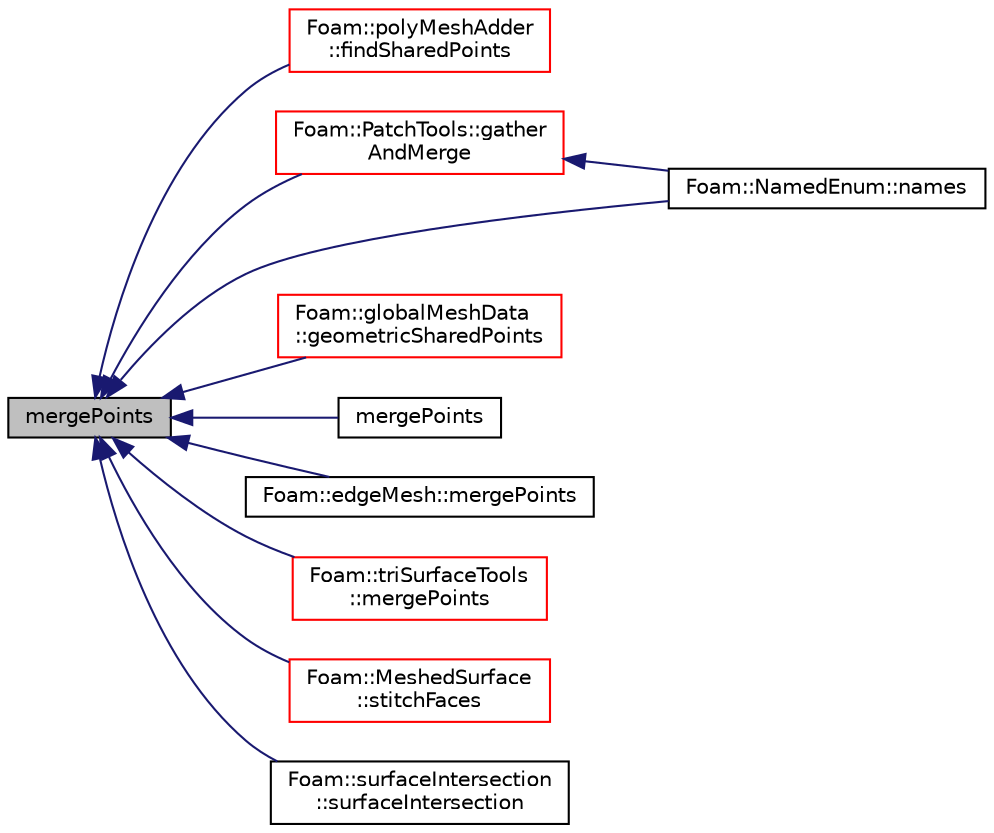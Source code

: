 digraph "mergePoints"
{
  bgcolor="transparent";
  edge [fontname="Helvetica",fontsize="10",labelfontname="Helvetica",labelfontsize="10"];
  node [fontname="Helvetica",fontsize="10",shape=record];
  rankdir="LR";
  Node1 [label="mergePoints",height=0.2,width=0.4,color="black", fillcolor="grey75", style="filled", fontcolor="black"];
  Node1 -> Node2 [dir="back",color="midnightblue",fontsize="10",style="solid",fontname="Helvetica"];
  Node2 [label="Foam::polyMeshAdder\l::findSharedPoints",height=0.2,width=0.4,color="red",URL="$a01956.html#a635b09647032a29d1e0aad6091b96f47",tooltip="Find topologically and geometrically shared points. "];
  Node1 -> Node3 [dir="back",color="midnightblue",fontsize="10",style="solid",fontname="Helvetica"];
  Node3 [label="Foam::PatchTools::gather\lAndMerge",height=0.2,width=0.4,color="red",URL="$a01852.html#a5bb23f3c6784eb0278a73cd0297be66a",tooltip="Gather points and faces onto master and merge into single patch. "];
  Node3 -> Node4 [dir="back",color="midnightblue",fontsize="10",style="solid",fontname="Helvetica"];
  Node4 [label="Foam::NamedEnum::names",height=0.2,width=0.4,color="black",URL="$a01602.html#a7350da3a0edd92cd11e6c479c9967dc8"];
  Node1 -> Node5 [dir="back",color="midnightblue",fontsize="10",style="solid",fontname="Helvetica"];
  Node5 [label="Foam::globalMeshData\l::geometricSharedPoints",height=0.2,width=0.4,color="red",URL="$a00945.html#a9514865a59c04a319922b8f49a151ba7",tooltip="Like sharedPoints but keeps cyclic points separate. "];
  Node1 -> Node6 [dir="back",color="midnightblue",fontsize="10",style="solid",fontname="Helvetica"];
  Node6 [label="mergePoints",height=0.2,width=0.4,color="black",URL="$a10974.html#ac8a760f05d4232f3216c3e243bb58649",tooltip="Sorts and merges points. Determines new points. Returns true if anything. "];
  Node1 -> Node7 [dir="back",color="midnightblue",fontsize="10",style="solid",fontname="Helvetica"];
  Node7 [label="Foam::edgeMesh::mergePoints",height=0.2,width=0.4,color="black",URL="$a00626.html#a4a30722df5a19aba38ae123cf2ab30c5",tooltip="Merge common points (points within mergeDist) "];
  Node1 -> Node8 [dir="back",color="midnightblue",fontsize="10",style="solid",fontname="Helvetica"];
  Node8 [label="Foam::triSurfaceTools\l::mergePoints",height=0.2,width=0.4,color="red",URL="$a02768.html#a44799249ec25a8721893cffeffcdec1f",tooltip="Merge points within distance. "];
  Node1 -> Node4 [dir="back",color="midnightblue",fontsize="10",style="solid",fontname="Helvetica"];
  Node1 -> Node9 [dir="back",color="midnightblue",fontsize="10",style="solid",fontname="Helvetica"];
  Node9 [label="Foam::MeshedSurface\l::stitchFaces",height=0.2,width=0.4,color="red",URL="$a01497.html#ada64739e841899f3172e20a98843c6ae"];
  Node1 -> Node10 [dir="back",color="midnightblue",fontsize="10",style="solid",fontname="Helvetica"];
  Node10 [label="Foam::surfaceIntersection\l::surfaceIntersection",height=0.2,width=0.4,color="black",URL="$a02559.html#a0227f78e50cd258d5b10a3f1214bea8f",tooltip="Special: intersect surface with itself. Used to check for. "];
}
